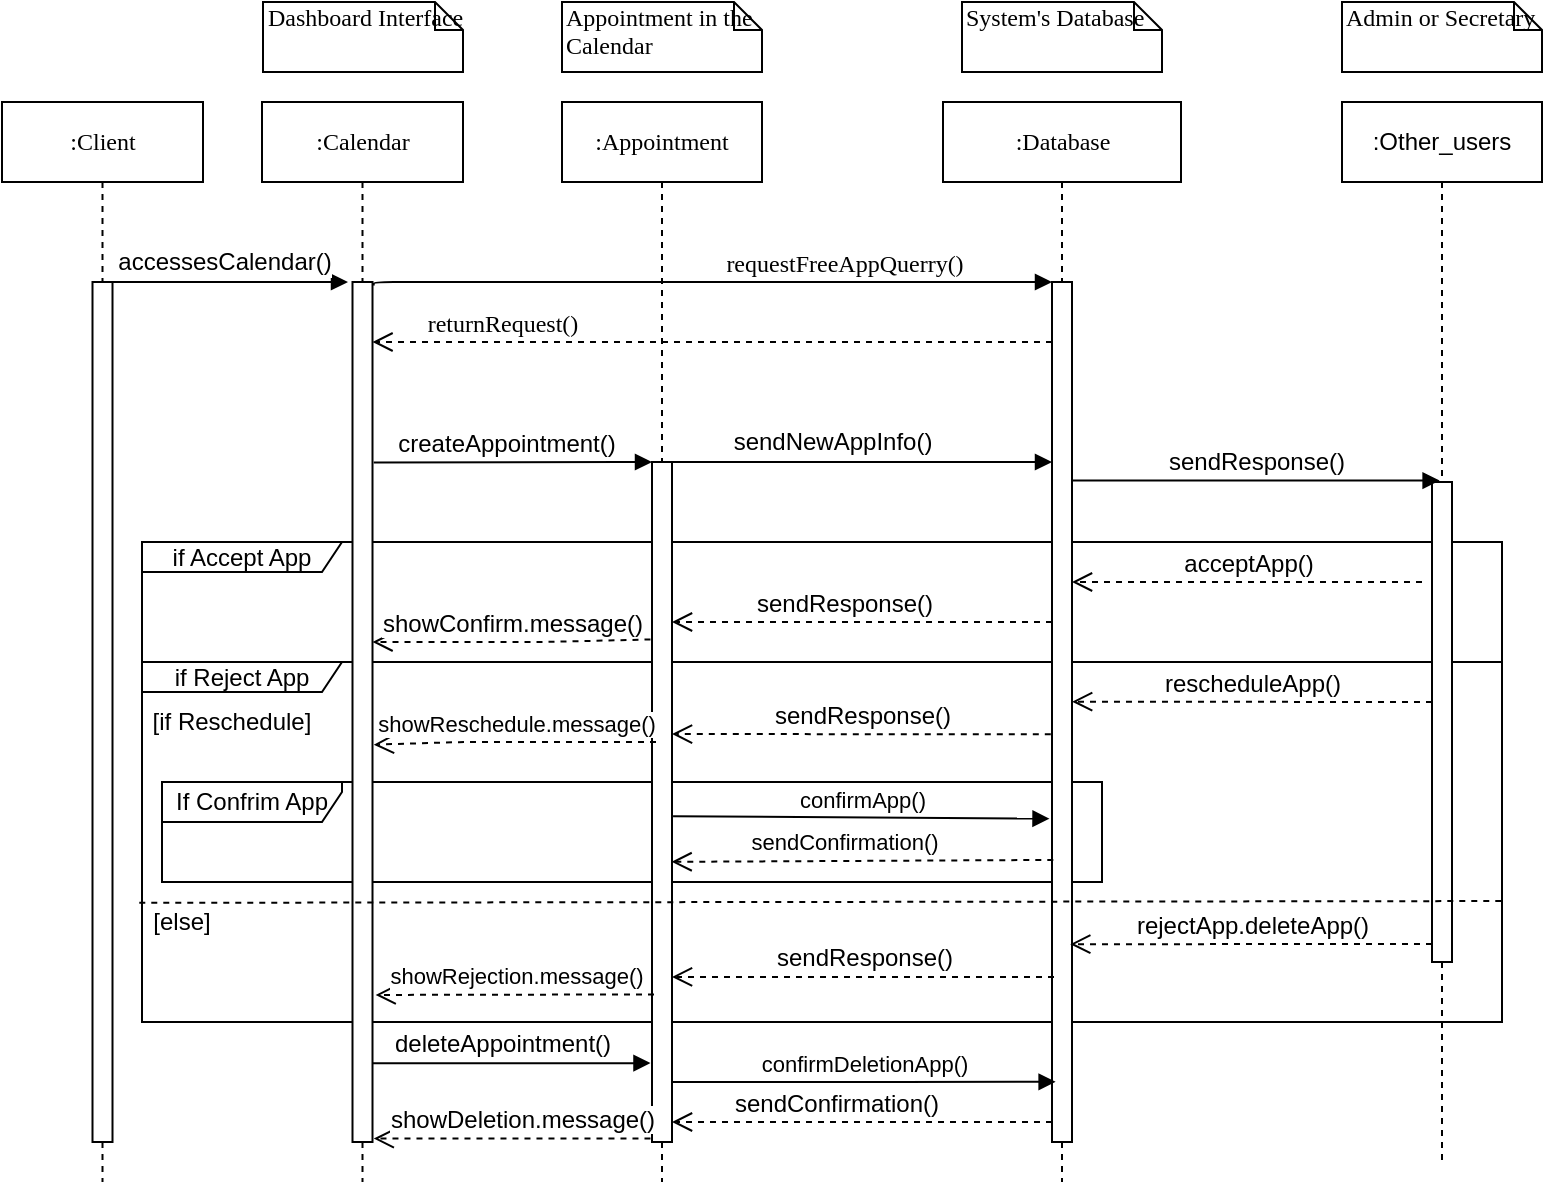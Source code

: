 <mxfile version="13.1.0" type="github">
  <diagram name="Page-1" id="13e1069c-82ec-6db2-03f1-153e76fe0fe0">
    <mxGraphModel dx="920" dy="507" grid="1" gridSize="10" guides="1" tooltips="1" connect="1" arrows="1" fold="1" page="1" pageScale="1" pageWidth="827" pageHeight="1169" background="#ffffff" math="0" shadow="0">
      <root>
        <mxCell id="0" />
        <mxCell id="1" parent="0" />
        <mxCell id="L6Z3Xez7cxgLfyGLih7J-20" value="if Accept App" style="shape=umlFrame;whiteSpace=wrap;html=1;rounded=0;shadow=0;glass=0;comic=0;width=100;height=15;" parent="1" vertex="1">
          <mxGeometry x="70" y="300" width="680" height="60" as="geometry" />
        </mxCell>
        <mxCell id="L6Z3Xez7cxgLfyGLih7J-34" value="if Reject App" style="shape=umlFrame;whiteSpace=wrap;html=1;rounded=0;shadow=0;glass=0;comic=0;width=100;height=15;" parent="1" vertex="1">
          <mxGeometry x="70" y="360" width="680" height="180" as="geometry" />
        </mxCell>
        <mxCell id="L6Z3Xez7cxgLfyGLih7J-42" value="If Confrim App" style="shape=umlFrame;whiteSpace=wrap;html=1;rounded=0;shadow=0;glass=0;comic=0;width=90;height=20;" parent="1" vertex="1">
          <mxGeometry x="80" y="420" width="470" height="50" as="geometry" />
        </mxCell>
        <mxCell id="7baba1c4bc27f4b0-2" value=":Appointment" style="shape=umlLifeline;perimeter=lifelinePerimeter;whiteSpace=wrap;html=1;container=1;collapsible=0;recursiveResize=0;outlineConnect=0;rounded=0;shadow=0;comic=0;labelBackgroundColor=none;strokeWidth=1;fontFamily=Verdana;fontSize=12;align=center;" parent="1" vertex="1">
          <mxGeometry x="280" y="80" width="100" height="540" as="geometry" />
        </mxCell>
        <mxCell id="0YD5rK6Hw0J9yhyDsVtD-12" value="" style="html=1;points=[];perimeter=orthogonalPerimeter;rounded=0;shadow=0;comic=0;labelBackgroundColor=none;strokeWidth=1;fontFamily=Verdana;fontSize=12;align=center;" parent="7baba1c4bc27f4b0-2" vertex="1">
          <mxGeometry x="45" y="180" width="10" height="340" as="geometry" />
        </mxCell>
        <mxCell id="7baba1c4bc27f4b0-5" value=":Database" style="shape=umlLifeline;perimeter=lifelinePerimeter;whiteSpace=wrap;html=1;container=1;collapsible=0;recursiveResize=0;outlineConnect=0;rounded=0;shadow=0;comic=0;labelBackgroundColor=none;strokeWidth=1;fontFamily=Verdana;fontSize=12;align=center;" parent="1" vertex="1">
          <mxGeometry x="470.5" y="80" width="119" height="540" as="geometry" />
        </mxCell>
        <mxCell id="7baba1c4bc27f4b0-19" value="" style="html=1;points=[];perimeter=orthogonalPerimeter;rounded=0;shadow=0;comic=0;labelBackgroundColor=none;strokeWidth=1;fontFamily=Verdana;fontSize=12;align=center;" parent="7baba1c4bc27f4b0-5" vertex="1">
          <mxGeometry x="54.5" y="90" width="10" height="430" as="geometry" />
        </mxCell>
        <mxCell id="7baba1c4bc27f4b0-11" value="requestFreeAppQuerry()" style="html=1;verticalAlign=bottom;endArrow=block;labelBackgroundColor=none;fontFamily=Verdana;fontSize=12;edgeStyle=elbowEdgeStyle;elbow=vertical;exitX=1.06;exitY=0.004;exitDx=0;exitDy=0;exitPerimeter=0;" parent="1" target="7baba1c4bc27f4b0-19" edge="1" source="L6Z3Xez7cxgLfyGLih7J-31">
          <mxGeometry x="0.384" relative="1" as="geometry">
            <mxPoint x="155" y="190" as="sourcePoint" />
            <Array as="points">
              <mxPoint x="250" y="170" />
              <mxPoint x="530" y="190" />
              <mxPoint x="550" y="190" />
            </Array>
            <mxPoint x="1" as="offset" />
          </mxGeometry>
        </mxCell>
        <mxCell id="7baba1c4bc27f4b0-40" value="Dashboard Interface" style="shape=note;whiteSpace=wrap;html=1;size=14;verticalAlign=top;align=left;spacingTop=-6;rounded=0;shadow=0;comic=0;labelBackgroundColor=none;strokeWidth=1;fontFamily=Verdana;fontSize=12" parent="1" vertex="1">
          <mxGeometry x="130.5" y="30" width="100" height="35" as="geometry" />
        </mxCell>
        <mxCell id="7baba1c4bc27f4b0-44" value="System&#39;s Database" style="shape=note;whiteSpace=wrap;html=1;size=14;verticalAlign=top;align=left;spacingTop=-6;rounded=0;shadow=0;comic=0;labelBackgroundColor=none;strokeWidth=1;fontFamily=Verdana;fontSize=12" parent="1" vertex="1">
          <mxGeometry x="480" y="30" width="100" height="35" as="geometry" />
        </mxCell>
        <mxCell id="0YD5rK6Hw0J9yhyDsVtD-10" value="" style="endArrow=block;startArrow=none;endFill=1;startFill=0;html=1;" parent="1" edge="1" source="a8lA5I2cXUjlvyu3XpiI-4">
          <mxGeometry width="160" relative="1" as="geometry">
            <mxPoint x="60" y="170" as="sourcePoint" />
            <mxPoint x="173" y="170" as="targetPoint" />
            <Array as="points" />
          </mxGeometry>
        </mxCell>
        <mxCell id="0YD5rK6Hw0J9yhyDsVtD-11" value="accessesCalendar()" style="edgeLabel;html=1;align=center;verticalAlign=middle;resizable=0;points=[];fontSize=12;" parent="0YD5rK6Hw0J9yhyDsVtD-10" vertex="1" connectable="0">
          <mxGeometry x="-0.29" relative="1" as="geometry">
            <mxPoint x="16.9" y="-10" as="offset" />
          </mxGeometry>
        </mxCell>
        <mxCell id="0YD5rK6Hw0J9yhyDsVtD-16" style="edgeStyle=orthogonalEdgeStyle;rounded=0;orthogonalLoop=1;jettySize=auto;html=1;startArrow=block;startFill=1;endArrow=none;endFill=0;entryX=1.063;entryY=0.21;entryDx=0;entryDy=0;entryPerimeter=0;" parent="1" source="0YD5rK6Hw0J9yhyDsVtD-12" edge="1" target="L6Z3Xez7cxgLfyGLih7J-31">
          <mxGeometry relative="1" as="geometry">
            <mxPoint x="155" y="260" as="targetPoint" />
            <Array as="points">
              <mxPoint x="310" y="260" />
              <mxPoint x="310" y="260" />
            </Array>
          </mxGeometry>
        </mxCell>
        <mxCell id="0YD5rK6Hw0J9yhyDsVtD-17" value="createAppointment()" style="edgeLabel;html=1;align=center;verticalAlign=middle;resizable=0;points=[];fontSize=12;" parent="0YD5rK6Hw0J9yhyDsVtD-16" vertex="1" connectable="0">
          <mxGeometry x="0.932" y="87" relative="1" as="geometry">
            <mxPoint x="61.0" y="-97.0" as="offset" />
          </mxGeometry>
        </mxCell>
        <mxCell id="0YD5rK6Hw0J9yhyDsVtD-18" style="edgeStyle=orthogonalEdgeStyle;rounded=0;orthogonalLoop=1;jettySize=auto;html=1;startArrow=none;startFill=0;endArrow=block;endFill=1;" parent="1" source="0YD5rK6Hw0J9yhyDsVtD-12" target="7baba1c4bc27f4b0-19" edge="1">
          <mxGeometry relative="1" as="geometry">
            <Array as="points">
              <mxPoint x="340" y="260" />
              <mxPoint x="340" y="260" />
            </Array>
          </mxGeometry>
        </mxCell>
        <mxCell id="0YD5rK6Hw0J9yhyDsVtD-19" value="sendNewAppInfo()" style="edgeLabel;html=1;align=center;verticalAlign=middle;resizable=0;points=[];fontSize=12;" parent="0YD5rK6Hw0J9yhyDsVtD-18" vertex="1" connectable="0">
          <mxGeometry x="0.279" y="38" relative="1" as="geometry">
            <mxPoint x="-42" y="28" as="offset" />
          </mxGeometry>
        </mxCell>
        <mxCell id="L6Z3Xez7cxgLfyGLih7J-12" value=":Other_users" style="shape=umlLifeline;perimeter=lifelinePerimeter;whiteSpace=wrap;html=1;container=1;collapsible=0;recursiveResize=0;outlineConnect=0;" parent="1" vertex="1">
          <mxGeometry x="670" y="80" width="100" height="530" as="geometry" />
        </mxCell>
        <mxCell id="L6Z3Xez7cxgLfyGLih7J-30" value="" style="html=1;points=[];perimeter=orthogonalPerimeter;rounded=0;shadow=0;glass=0;comic=0;" parent="L6Z3Xez7cxgLfyGLih7J-12" vertex="1">
          <mxGeometry x="45" y="190" width="10" height="240" as="geometry" />
        </mxCell>
        <mxCell id="L6Z3Xez7cxgLfyGLih7J-15" value="Admin or Secretary" style="shape=note;whiteSpace=wrap;html=1;size=14;verticalAlign=top;align=left;spacingTop=-6;rounded=0;shadow=0;comic=0;labelBackgroundColor=none;strokeWidth=1;fontFamily=Verdana;fontSize=12" parent="1" vertex="1">
          <mxGeometry x="670" y="30" width="100" height="35" as="geometry" />
        </mxCell>
        <mxCell id="L6Z3Xez7cxgLfyGLih7J-16" value="Appointment in the Calendar" style="shape=note;whiteSpace=wrap;html=1;size=14;verticalAlign=top;align=left;spacingTop=-6;rounded=0;shadow=0;comic=0;labelBackgroundColor=none;strokeWidth=1;fontFamily=Verdana;fontSize=12" parent="1" vertex="1">
          <mxGeometry x="280" y="30" width="100" height="35" as="geometry" />
        </mxCell>
        <mxCell id="L6Z3Xez7cxgLfyGLih7J-23" value="sendResponse()" style="html=1;verticalAlign=bottom;endArrow=open;dashed=1;endSize=8;fontSize=12;" parent="1" source="7baba1c4bc27f4b0-19" edge="1" target="0YD5rK6Hw0J9yhyDsVtD-12">
          <mxGeometry x="0.098" relative="1" as="geometry">
            <mxPoint x="340" y="340" as="targetPoint" />
            <mxPoint x="520" y="348" as="sourcePoint" />
            <Array as="points">
              <mxPoint x="450" y="340" />
            </Array>
            <mxPoint as="offset" />
          </mxGeometry>
        </mxCell>
        <mxCell id="L6Z3Xez7cxgLfyGLih7J-26" value="showConfirm.message()" style="html=1;verticalAlign=bottom;endArrow=open;dashed=1;endSize=8;exitX=-0.076;exitY=0.261;exitDx=0;exitDy=0;exitPerimeter=0;fontSize=12;" parent="1" source="0YD5rK6Hw0J9yhyDsVtD-12" target="L6Z3Xez7cxgLfyGLih7J-31" edge="1">
          <mxGeometry relative="1" as="geometry">
            <mxPoint x="155.6" y="360.4" as="targetPoint" />
            <mxPoint x="285" y="359.25" as="sourcePoint" />
            <Array as="points">
              <mxPoint x="270" y="350" />
            </Array>
          </mxGeometry>
        </mxCell>
        <mxCell id="L6Z3Xez7cxgLfyGLih7J-36" value="sendResponse()" style="html=1;verticalAlign=bottom;endArrow=open;dashed=1;endSize=8;exitX=-0.06;exitY=0.526;exitDx=0;exitDy=0;exitPerimeter=0;fontSize=12;" parent="1" source="7baba1c4bc27f4b0-19" edge="1">
          <mxGeometry relative="1" as="geometry">
            <mxPoint x="520" y="400" as="sourcePoint" />
            <mxPoint x="335" y="396" as="targetPoint" />
          </mxGeometry>
        </mxCell>
        <mxCell id="L6Z3Xez7cxgLfyGLih7J-38" value="acceptApp()" style="html=1;verticalAlign=bottom;endArrow=open;dashed=1;endSize=8;fontSize=12;" parent="1" target="7baba1c4bc27f4b0-19" edge="1">
          <mxGeometry relative="1" as="geometry">
            <mxPoint x="710" y="320" as="sourcePoint" />
            <mxPoint x="630" y="320" as="targetPoint" />
          </mxGeometry>
        </mxCell>
        <mxCell id="L6Z3Xez7cxgLfyGLih7J-39" value="rescheduleApp()" style="html=1;verticalAlign=bottom;endArrow=open;dashed=1;endSize=8;entryX=1.006;entryY=0.488;entryDx=0;entryDy=0;entryPerimeter=0;fontSize=12;" parent="1" edge="1" target="7baba1c4bc27f4b0-19">
          <mxGeometry relative="1" as="geometry">
            <mxPoint x="715" y="380" as="sourcePoint" />
            <mxPoint x="540" y="380" as="targetPoint" />
          </mxGeometry>
        </mxCell>
        <mxCell id="L6Z3Xez7cxgLfyGLih7J-40" value="showReschedule.message()" style="html=1;verticalAlign=bottom;endArrow=open;dashed=1;endSize=8;entryX=1.063;entryY=0.538;entryDx=0;entryDy=0;entryPerimeter=0;" parent="1" edge="1" target="L6Z3Xez7cxgLfyGLih7J-31">
          <mxGeometry relative="1" as="geometry">
            <mxPoint x="155" y="400" as="targetPoint" />
            <mxPoint x="327" y="400" as="sourcePoint" />
            <Array as="points">
              <mxPoint x="230" y="400" />
            </Array>
          </mxGeometry>
        </mxCell>
        <mxCell id="L6Z3Xez7cxgLfyGLih7J-46" value="[if Reschedule]" style="text;html=1;strokeColor=none;fillColor=none;align=center;verticalAlign=middle;whiteSpace=wrap;rounded=0;shadow=0;glass=0;comic=0;" parent="1" vertex="1">
          <mxGeometry x="70" y="380" width="90" height="20" as="geometry" />
        </mxCell>
        <mxCell id="L6Z3Xez7cxgLfyGLih7J-48" value="sendConfirmation()" style="html=1;verticalAlign=bottom;endArrow=open;dashed=1;endSize=8;exitX=0.065;exitY=0.672;exitDx=0;exitDy=0;exitPerimeter=0;entryX=0.98;entryY=0.588;entryDx=0;entryDy=0;entryPerimeter=0;" parent="1" source="7baba1c4bc27f4b0-19" target="0YD5rK6Hw0J9yhyDsVtD-12" edge="1">
          <mxGeometry x="0.098" relative="1" as="geometry">
            <mxPoint x="300" y="450" as="targetPoint" />
            <mxPoint x="520" y="450" as="sourcePoint" />
            <Array as="points" />
            <mxPoint as="offset" />
          </mxGeometry>
        </mxCell>
        <mxCell id="L6Z3Xez7cxgLfyGLih7J-49" value="[else]" style="text;html=1;strokeColor=none;fillColor=none;align=center;verticalAlign=middle;whiteSpace=wrap;rounded=0;shadow=0;glass=0;comic=0;" parent="1" vertex="1">
          <mxGeometry x="70" y="480" width="40" height="20" as="geometry" />
        </mxCell>
        <mxCell id="L6Z3Xez7cxgLfyGLih7J-50" value="rejectApp.deleteApp()" style="html=1;verticalAlign=bottom;endArrow=open;dashed=1;endSize=8;entryX=0.912;entryY=0.77;entryDx=0;entryDy=0;entryPerimeter=0;fontSize=12;" parent="1" target="7baba1c4bc27f4b0-19" edge="1">
          <mxGeometry relative="1" as="geometry">
            <mxPoint x="715" y="501" as="sourcePoint" />
            <mxPoint x="540" y="501" as="targetPoint" />
          </mxGeometry>
        </mxCell>
        <mxCell id="L6Z3Xez7cxgLfyGLih7J-51" value="sendResponse()" style="html=1;verticalAlign=bottom;endArrow=open;dashed=1;endSize=8;exitX=0.1;exitY=0.808;exitDx=0;exitDy=0;exitPerimeter=0;fontSize=12;" parent="1" source="7baba1c4bc27f4b0-19" target="0YD5rK6Hw0J9yhyDsVtD-12" edge="1">
          <mxGeometry relative="1" as="geometry">
            <mxPoint x="520" y="510" as="sourcePoint" />
            <mxPoint x="340" y="517" as="targetPoint" />
            <Array as="points" />
          </mxGeometry>
        </mxCell>
        <mxCell id="L6Z3Xez7cxgLfyGLih7J-52" value="showRejection.message()" style="html=1;verticalAlign=bottom;endArrow=open;dashed=1;endSize=8;exitX=0.1;exitY=0.783;exitDx=0;exitDy=0;exitPerimeter=0;entryX=1.157;entryY=0.829;entryDx=0;entryDy=0;entryPerimeter=0;" parent="1" source="0YD5rK6Hw0J9yhyDsVtD-12" target="L6Z3Xez7cxgLfyGLih7J-31" edge="1">
          <mxGeometry relative="1" as="geometry">
            <mxPoint x="160" y="520" as="targetPoint" />
            <mxPoint x="280" y="520" as="sourcePoint" />
            <Array as="points" />
          </mxGeometry>
        </mxCell>
        <mxCell id="L6Z3Xez7cxgLfyGLih7J-53" style="edgeStyle=orthogonalEdgeStyle;rounded=0;orthogonalLoop=1;jettySize=auto;html=1;startArrow=block;startFill=1;endArrow=none;endFill=0;exitX=-0.076;exitY=0.884;exitDx=0;exitDy=0;exitPerimeter=0;" parent="1" edge="1" target="L6Z3Xez7cxgLfyGLih7J-31" source="0YD5rK6Hw0J9yhyDsVtD-12">
          <mxGeometry relative="1" as="geometry">
            <mxPoint x="200" y="561" as="targetPoint" />
            <Array as="points">
              <mxPoint x="220" y="560" />
              <mxPoint x="220" y="560" />
            </Array>
            <mxPoint x="285" y="570" as="sourcePoint" />
          </mxGeometry>
        </mxCell>
        <mxCell id="L6Z3Xez7cxgLfyGLih7J-54" value="deleteAppointment()" style="edgeLabel;html=1;align=center;verticalAlign=middle;resizable=0;points=[];fontSize=12;" parent="L6Z3Xez7cxgLfyGLih7J-53" vertex="1" connectable="0">
          <mxGeometry x="0.932" y="87" relative="1" as="geometry">
            <mxPoint x="59.88" y="-97.0" as="offset" />
          </mxGeometry>
        </mxCell>
        <mxCell id="L6Z3Xez7cxgLfyGLih7J-57" value="confirmDeletionApp()" style="html=1;verticalAlign=bottom;endArrow=block;entryX=0.18;entryY=0.93;entryDx=0;entryDy=0;entryPerimeter=0;" parent="1" target="7baba1c4bc27f4b0-19" edge="1" source="0YD5rK6Hw0J9yhyDsVtD-12">
          <mxGeometry width="80" relative="1" as="geometry">
            <mxPoint x="350" y="570" as="sourcePoint" />
            <mxPoint x="520" y="570" as="targetPoint" />
            <Array as="points">
              <mxPoint x="440" y="570" />
            </Array>
          </mxGeometry>
        </mxCell>
        <mxCell id="L6Z3Xez7cxgLfyGLih7J-58" value="sendConfirmation()" style="html=1;verticalAlign=bottom;endArrow=open;dashed=1;endSize=8;fontSize=12;" parent="1" source="7baba1c4bc27f4b0-19" edge="1" target="0YD5rK6Hw0J9yhyDsVtD-12">
          <mxGeometry x="0.13" relative="1" as="geometry">
            <mxPoint x="350" y="590" as="targetPoint" />
            <mxPoint x="510" y="590" as="sourcePoint" />
            <Array as="points">
              <mxPoint x="454" y="590" />
            </Array>
            <mxPoint x="-1" as="offset" />
          </mxGeometry>
        </mxCell>
        <mxCell id="L6Z3Xez7cxgLfyGLih7J-59" value="showDeletion.message()" style="html=1;verticalAlign=bottom;endArrow=open;dashed=1;endSize=8;exitX=-0.076;exitY=0.995;exitDx=0;exitDy=0;exitPerimeter=0;fontSize=12;entryX=1.063;entryY=0.996;entryDx=0;entryDy=0;entryPerimeter=0;" parent="1" source="0YD5rK6Hw0J9yhyDsVtD-12" edge="1" target="L6Z3Xez7cxgLfyGLih7J-31">
          <mxGeometry x="-0.071" relative="1" as="geometry">
            <mxPoint x="200" y="590" as="targetPoint" />
            <mxPoint x="280" y="590" as="sourcePoint" />
            <Array as="points" />
            <mxPoint as="offset" />
          </mxGeometry>
        </mxCell>
        <mxCell id="L6Z3Xez7cxgLfyGLih7J-37" value="sendResponse()" style="html=1;verticalAlign=bottom;endArrow=block;entryX=0.38;entryY=-0.003;entryDx=0;entryDy=0;entryPerimeter=0;fontSize=12;" parent="1" source="7baba1c4bc27f4b0-19" target="L6Z3Xez7cxgLfyGLih7J-30" edge="1">
          <mxGeometry width="80" relative="1" as="geometry">
            <mxPoint x="535" y="274.5" as="sourcePoint" />
            <mxPoint x="615" y="274.5" as="targetPoint" />
          </mxGeometry>
        </mxCell>
        <mxCell id="L6Z3Xez7cxgLfyGLih7J-44" value="confirmApp()" style="html=1;verticalAlign=bottom;endArrow=block;exitX=1.053;exitY=0.521;exitDx=0;exitDy=0;exitPerimeter=0;entryX=-0.124;entryY=0.624;entryDx=0;entryDy=0;entryPerimeter=0;" parent="1" source="0YD5rK6Hw0J9yhyDsVtD-12" target="7baba1c4bc27f4b0-19" edge="1">
          <mxGeometry width="80" relative="1" as="geometry">
            <mxPoint x="350" y="439" as="sourcePoint" />
            <mxPoint x="520" y="439" as="targetPoint" />
          </mxGeometry>
        </mxCell>
        <mxCell id="7baba1c4bc27f4b0-8" value=":Calendar" style="shape=umlLifeline;perimeter=lifelinePerimeter;whiteSpace=wrap;html=1;container=1;collapsible=0;recursiveResize=0;outlineConnect=0;rounded=0;shadow=0;comic=0;labelBackgroundColor=none;strokeWidth=1;fontFamily=Verdana;fontSize=12;align=center;glass=0;" parent="1" vertex="1">
          <mxGeometry x="130" y="80" width="100.5" height="540" as="geometry" />
        </mxCell>
        <mxCell id="L6Z3Xez7cxgLfyGLih7J-31" value="" style="html=1;points=[];perimeter=orthogonalPerimeter;rounded=0;shadow=0;glass=0;comic=0;" parent="7baba1c4bc27f4b0-8" vertex="1">
          <mxGeometry x="45.25" y="90" width="10" height="430" as="geometry" />
        </mxCell>
        <mxCell id="a8lA5I2cXUjlvyu3XpiI-1" value="returnRequest()" style="html=1;verticalAlign=bottom;endArrow=open;dashed=1;endSize=8;labelBackgroundColor=none;fontFamily=Verdana;fontSize=12;edgeStyle=elbowEdgeStyle;elbow=vertical;" edge="1" parent="1" source="7baba1c4bc27f4b0-19" target="L6Z3Xez7cxgLfyGLih7J-31">
          <mxGeometry x="0.619" relative="1" as="geometry">
            <mxPoint x="190" y="200" as="targetPoint" />
            <Array as="points">
              <mxPoint x="250" y="200" />
            </Array>
            <mxPoint as="offset" />
            <mxPoint x="525" y="200.0" as="sourcePoint" />
          </mxGeometry>
        </mxCell>
        <mxCell id="a8lA5I2cXUjlvyu3XpiI-4" value=":Client" style="shape=umlLifeline;perimeter=lifelinePerimeter;whiteSpace=wrap;html=1;container=1;collapsible=0;recursiveResize=0;outlineConnect=0;rounded=0;shadow=0;comic=0;labelBackgroundColor=none;strokeWidth=1;fontFamily=Verdana;fontSize=12;align=center;glass=0;" vertex="1" parent="1">
          <mxGeometry y="80" width="100.5" height="540" as="geometry" />
        </mxCell>
        <mxCell id="a8lA5I2cXUjlvyu3XpiI-5" value="" style="html=1;points=[];perimeter=orthogonalPerimeter;rounded=0;shadow=0;glass=0;comic=0;" vertex="1" parent="a8lA5I2cXUjlvyu3XpiI-4">
          <mxGeometry x="45.25" y="90" width="10" height="430" as="geometry" />
        </mxCell>
        <mxCell id="L6Z3Xez7cxgLfyGLih7J-47" value="" style="endArrow=none;dashed=1;html=1;exitX=-0.002;exitY=0.669;exitDx=0;exitDy=0;exitPerimeter=0;entryX=1;entryY=0.664;entryDx=0;entryDy=0;entryPerimeter=0;" parent="1" source="L6Z3Xez7cxgLfyGLih7J-34" target="L6Z3Xez7cxgLfyGLih7J-34" edge="1">
          <mxGeometry width="50" height="50" relative="1" as="geometry">
            <mxPoint x="100" y="510" as="sourcePoint" />
            <mxPoint x="150" y="460" as="targetPoint" />
          </mxGeometry>
        </mxCell>
      </root>
    </mxGraphModel>
  </diagram>
</mxfile>
